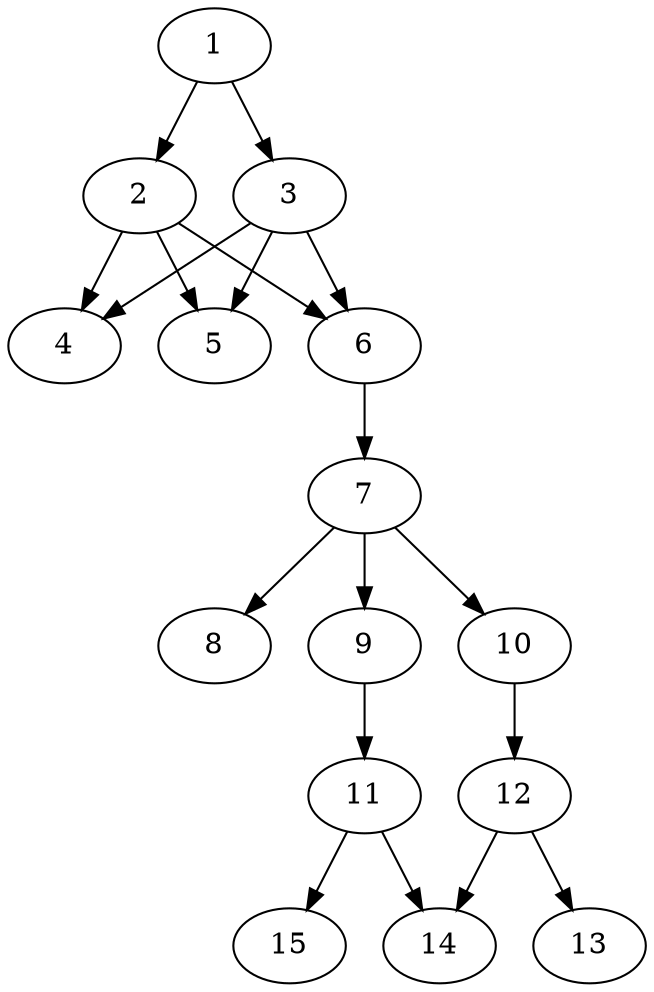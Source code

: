 // DAG automatically generated by daggen at Tue Aug  6 16:26:17 2019
// ./daggen --dot -n 15 --ccr 0.5 --fat 0.5 --regular 0.5 --density 0.6 --mindata 5242880 --maxdata 52428800 
digraph G {
  1 [size="38330368", alpha="0.05", expect_size="19165184"] 
  1 -> 2 [size ="19165184"]
  1 -> 3 [size ="19165184"]
  2 [size="68057088", alpha="0.18", expect_size="34028544"] 
  2 -> 4 [size ="34028544"]
  2 -> 5 [size ="34028544"]
  2 -> 6 [size ="34028544"]
  3 [size="11313152", alpha="0.06", expect_size="5656576"] 
  3 -> 4 [size ="5656576"]
  3 -> 5 [size ="5656576"]
  3 -> 6 [size ="5656576"]
  4 [size="91897856", alpha="0.19", expect_size="45948928"] 
  5 [size="81385472", alpha="0.05", expect_size="40692736"] 
  6 [size="29587456", alpha="0.00", expect_size="14793728"] 
  6 -> 7 [size ="14793728"]
  7 [size="98959360", alpha="0.15", expect_size="49479680"] 
  7 -> 8 [size ="49479680"]
  7 -> 9 [size ="49479680"]
  7 -> 10 [size ="49479680"]
  8 [size="81563648", alpha="0.15", expect_size="40781824"] 
  9 [size="87027712", alpha="0.05", expect_size="43513856"] 
  9 -> 11 [size ="43513856"]
  10 [size="99074048", alpha="0.13", expect_size="49537024"] 
  10 -> 12 [size ="49537024"]
  11 [size="59146240", alpha="0.07", expect_size="29573120"] 
  11 -> 14 [size ="29573120"]
  11 -> 15 [size ="29573120"]
  12 [size="84402176", alpha="0.06", expect_size="42201088"] 
  12 -> 13 [size ="42201088"]
  12 -> 14 [size ="42201088"]
  13 [size="74514432", alpha="0.03", expect_size="37257216"] 
  14 [size="102897664", alpha="0.13", expect_size="51448832"] 
  15 [size="98942976", alpha="0.09", expect_size="49471488"] 
}
